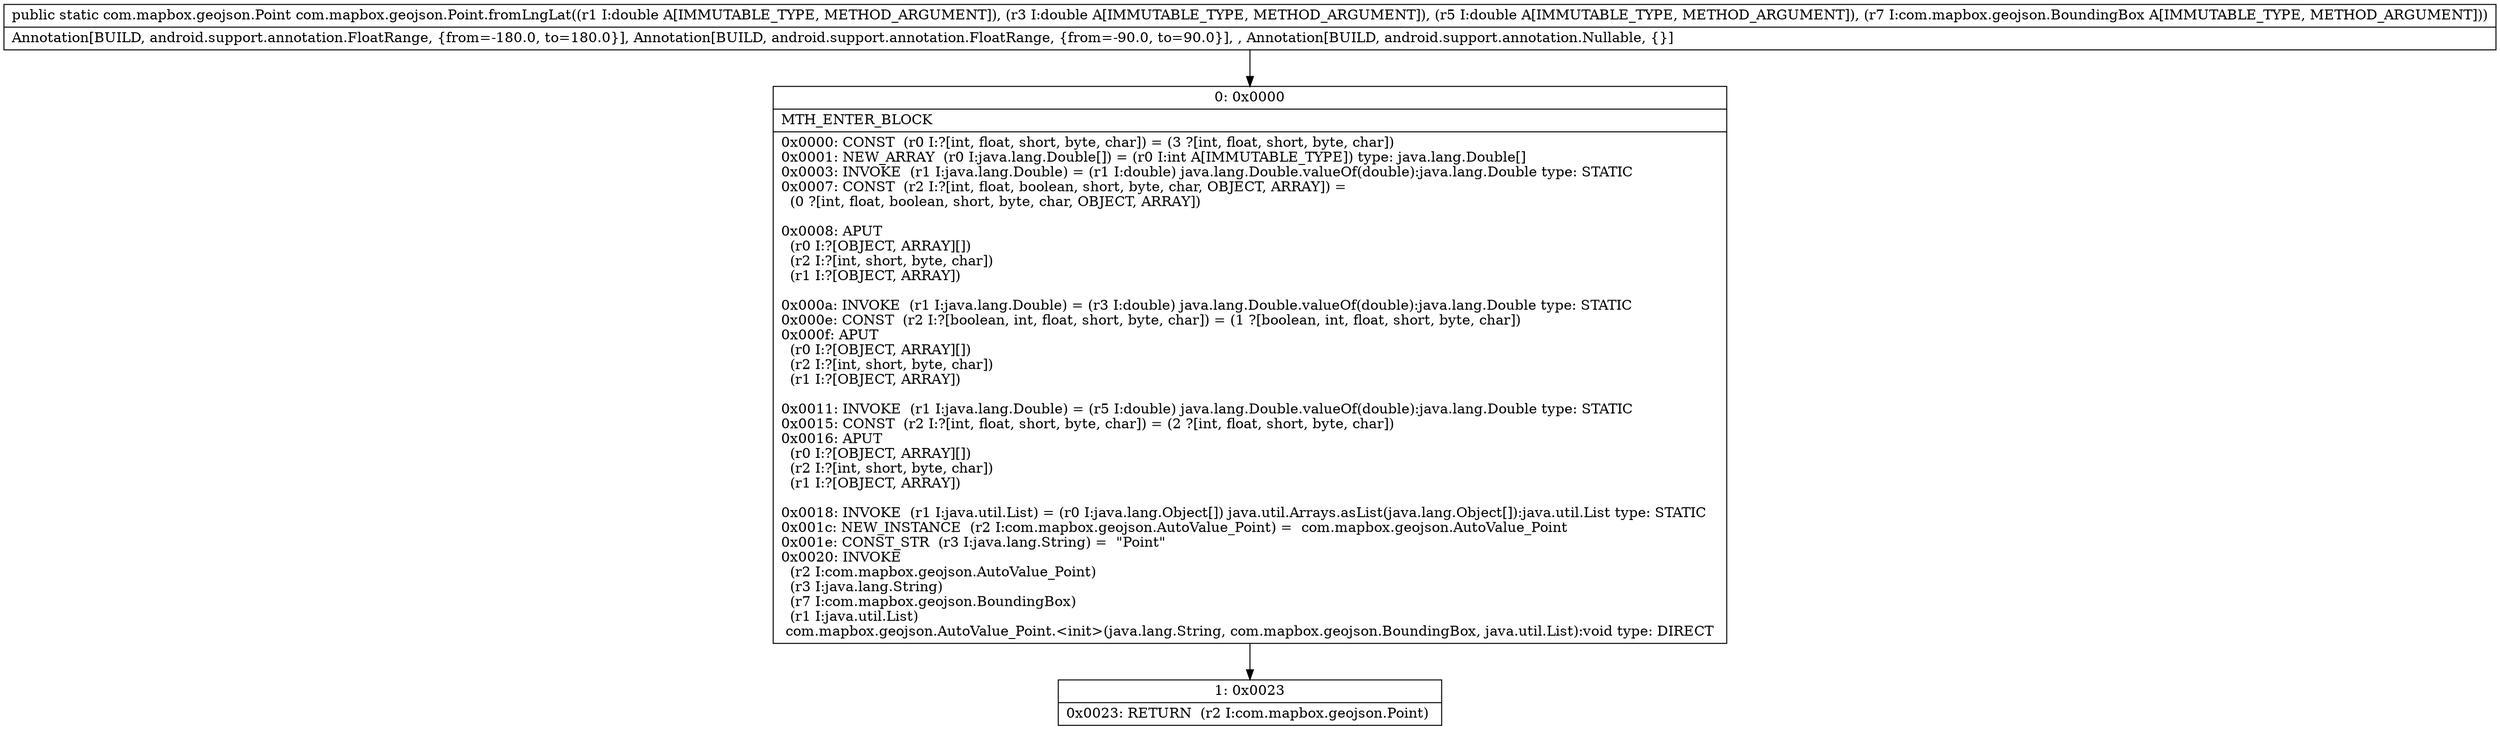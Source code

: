 digraph "CFG forcom.mapbox.geojson.Point.fromLngLat(DDDLcom\/mapbox\/geojson\/BoundingBox;)Lcom\/mapbox\/geojson\/Point;" {
Node_0 [shape=record,label="{0\:\ 0x0000|MTH_ENTER_BLOCK\l|0x0000: CONST  (r0 I:?[int, float, short, byte, char]) = (3 ?[int, float, short, byte, char]) \l0x0001: NEW_ARRAY  (r0 I:java.lang.Double[]) = (r0 I:int A[IMMUTABLE_TYPE]) type: java.lang.Double[] \l0x0003: INVOKE  (r1 I:java.lang.Double) = (r1 I:double) java.lang.Double.valueOf(double):java.lang.Double type: STATIC \l0x0007: CONST  (r2 I:?[int, float, boolean, short, byte, char, OBJECT, ARRAY]) = \l  (0 ?[int, float, boolean, short, byte, char, OBJECT, ARRAY])\l \l0x0008: APUT  \l  (r0 I:?[OBJECT, ARRAY][])\l  (r2 I:?[int, short, byte, char])\l  (r1 I:?[OBJECT, ARRAY])\l \l0x000a: INVOKE  (r1 I:java.lang.Double) = (r3 I:double) java.lang.Double.valueOf(double):java.lang.Double type: STATIC \l0x000e: CONST  (r2 I:?[boolean, int, float, short, byte, char]) = (1 ?[boolean, int, float, short, byte, char]) \l0x000f: APUT  \l  (r0 I:?[OBJECT, ARRAY][])\l  (r2 I:?[int, short, byte, char])\l  (r1 I:?[OBJECT, ARRAY])\l \l0x0011: INVOKE  (r1 I:java.lang.Double) = (r5 I:double) java.lang.Double.valueOf(double):java.lang.Double type: STATIC \l0x0015: CONST  (r2 I:?[int, float, short, byte, char]) = (2 ?[int, float, short, byte, char]) \l0x0016: APUT  \l  (r0 I:?[OBJECT, ARRAY][])\l  (r2 I:?[int, short, byte, char])\l  (r1 I:?[OBJECT, ARRAY])\l \l0x0018: INVOKE  (r1 I:java.util.List) = (r0 I:java.lang.Object[]) java.util.Arrays.asList(java.lang.Object[]):java.util.List type: STATIC \l0x001c: NEW_INSTANCE  (r2 I:com.mapbox.geojson.AutoValue_Point) =  com.mapbox.geojson.AutoValue_Point \l0x001e: CONST_STR  (r3 I:java.lang.String) =  \"Point\" \l0x0020: INVOKE  \l  (r2 I:com.mapbox.geojson.AutoValue_Point)\l  (r3 I:java.lang.String)\l  (r7 I:com.mapbox.geojson.BoundingBox)\l  (r1 I:java.util.List)\l com.mapbox.geojson.AutoValue_Point.\<init\>(java.lang.String, com.mapbox.geojson.BoundingBox, java.util.List):void type: DIRECT \l}"];
Node_1 [shape=record,label="{1\:\ 0x0023|0x0023: RETURN  (r2 I:com.mapbox.geojson.Point) \l}"];
MethodNode[shape=record,label="{public static com.mapbox.geojson.Point com.mapbox.geojson.Point.fromLngLat((r1 I:double A[IMMUTABLE_TYPE, METHOD_ARGUMENT]), (r3 I:double A[IMMUTABLE_TYPE, METHOD_ARGUMENT]), (r5 I:double A[IMMUTABLE_TYPE, METHOD_ARGUMENT]), (r7 I:com.mapbox.geojson.BoundingBox A[IMMUTABLE_TYPE, METHOD_ARGUMENT]))  | Annotation[BUILD, android.support.annotation.FloatRange, \{from=\-180.0, to=180.0\}], Annotation[BUILD, android.support.annotation.FloatRange, \{from=\-90.0, to=90.0\}], , Annotation[BUILD, android.support.annotation.Nullable, \{\}]\l}"];
MethodNode -> Node_0;
Node_0 -> Node_1;
}

